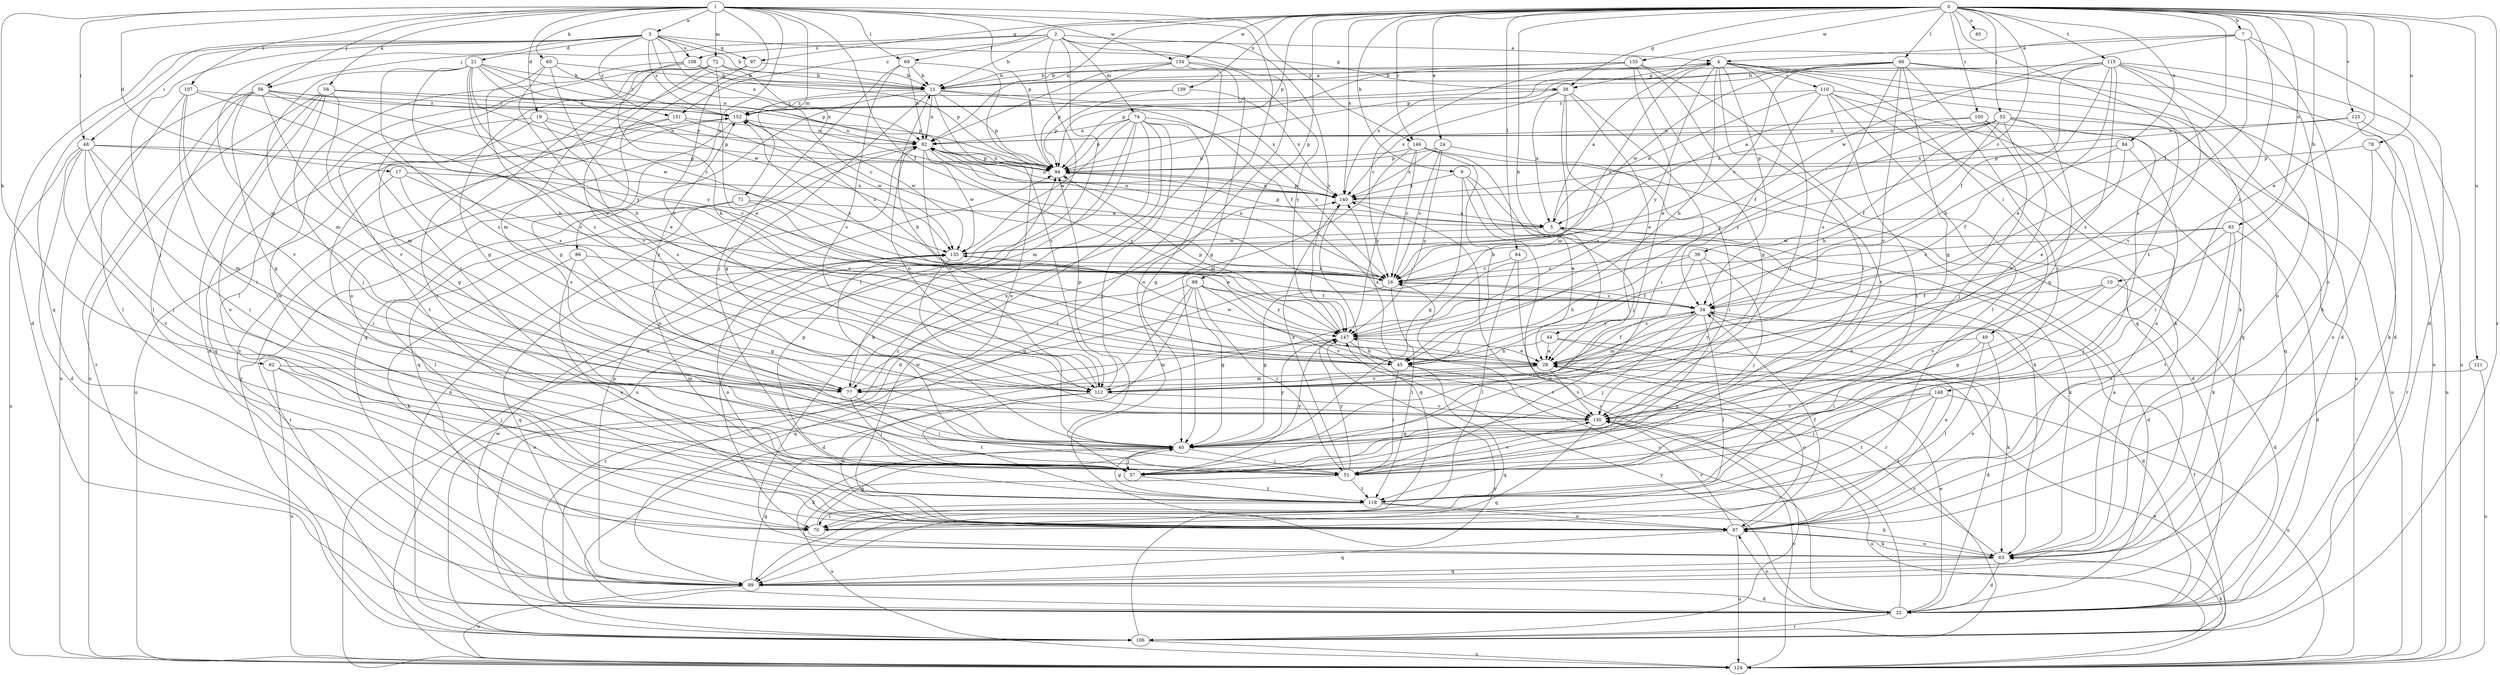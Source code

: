 strict digraph  {
0;
1;
2;
3;
4;
5;
7;
9;
10;
11;
16;
17;
19;
21;
22;
24;
28;
34;
38;
39;
40;
44;
45;
48;
49;
51;
53;
56;
57;
58;
60;
62;
63;
64;
66;
69;
70;
71;
72;
74;
77;
78;
82;
83;
84;
85;
86;
87;
88;
94;
97;
99;
100;
106;
107;
108;
110;
112;
115;
118;
121;
124;
125;
130;
133;
134;
135;
139;
140;
146;
147;
148;
151;
152;
0 -> 7  [label=b];
0 -> 9  [label=b];
0 -> 10  [label=b];
0 -> 16  [label=c];
0 -> 24  [label=e];
0 -> 28  [label=e];
0 -> 34  [label=f];
0 -> 38  [label=g];
0 -> 44  [label=h];
0 -> 53  [label=j];
0 -> 64  [label=l];
0 -> 66  [label=l];
0 -> 78  [label=n];
0 -> 82  [label=n];
0 -> 83  [label=o];
0 -> 84  [label=o];
0 -> 85  [label=o];
0 -> 88  [label=p];
0 -> 94  [label=p];
0 -> 97  [label=q];
0 -> 100  [label=r];
0 -> 106  [label=r];
0 -> 115  [label=t];
0 -> 118  [label=t];
0 -> 121  [label=u];
0 -> 125  [label=v];
0 -> 133  [label=w];
0 -> 134  [label=w];
0 -> 139  [label=x];
0 -> 140  [label=x];
0 -> 146  [label=y];
0 -> 148  [label=z];
0 -> 151  [label=z];
1 -> 3  [label=a];
1 -> 17  [label=d];
1 -> 19  [label=d];
1 -> 34  [label=f];
1 -> 48  [label=i];
1 -> 56  [label=j];
1 -> 58  [label=k];
1 -> 60  [label=k];
1 -> 62  [label=k];
1 -> 69  [label=l];
1 -> 71  [label=m];
1 -> 72  [label=m];
1 -> 86  [label=o];
1 -> 94  [label=p];
1 -> 106  [label=r];
1 -> 107  [label=s];
1 -> 130  [label=v];
1 -> 134  [label=w];
1 -> 146  [label=y];
2 -> 4  [label=a];
2 -> 11  [label=b];
2 -> 56  [label=j];
2 -> 69  [label=l];
2 -> 70  [label=l];
2 -> 74  [label=m];
2 -> 87  [label=o];
2 -> 108  [label=s];
2 -> 124  [label=u];
2 -> 147  [label=y];
3 -> 11  [label=b];
3 -> 21  [label=d];
3 -> 22  [label=d];
3 -> 38  [label=g];
3 -> 48  [label=i];
3 -> 57  [label=j];
3 -> 77  [label=m];
3 -> 82  [label=n];
3 -> 97  [label=q];
3 -> 99  [label=q];
3 -> 108  [label=s];
3 -> 140  [label=x];
3 -> 151  [label=z];
3 -> 152  [label=z];
4 -> 11  [label=b];
4 -> 16  [label=c];
4 -> 22  [label=d];
4 -> 38  [label=g];
4 -> 39  [label=g];
4 -> 45  [label=h];
4 -> 49  [label=i];
4 -> 51  [label=i];
4 -> 57  [label=j];
4 -> 63  [label=k];
4 -> 110  [label=s];
4 -> 147  [label=y];
5 -> 4  [label=a];
5 -> 22  [label=d];
5 -> 63  [label=k];
5 -> 82  [label=n];
5 -> 94  [label=p];
5 -> 135  [label=w];
7 -> 4  [label=a];
7 -> 22  [label=d];
7 -> 87  [label=o];
7 -> 94  [label=p];
7 -> 112  [label=s];
7 -> 135  [label=w];
9 -> 28  [label=e];
9 -> 40  [label=g];
9 -> 63  [label=k];
9 -> 106  [label=r];
9 -> 140  [label=x];
10 -> 22  [label=d];
10 -> 34  [label=f];
10 -> 40  [label=g];
10 -> 130  [label=v];
11 -> 4  [label=a];
11 -> 34  [label=f];
11 -> 40  [label=g];
11 -> 82  [label=n];
11 -> 94  [label=p];
11 -> 99  [label=q];
11 -> 112  [label=s];
11 -> 140  [label=x];
11 -> 152  [label=z];
16 -> 34  [label=f];
16 -> 40  [label=g];
16 -> 82  [label=n];
16 -> 118  [label=t];
16 -> 152  [label=z];
17 -> 16  [label=c];
17 -> 51  [label=i];
17 -> 112  [label=s];
17 -> 140  [label=x];
19 -> 40  [label=g];
19 -> 82  [label=n];
19 -> 94  [label=p];
19 -> 112  [label=s];
19 -> 118  [label=t];
21 -> 11  [label=b];
21 -> 16  [label=c];
21 -> 28  [label=e];
21 -> 45  [label=h];
21 -> 77  [label=m];
21 -> 82  [label=n];
21 -> 94  [label=p];
21 -> 112  [label=s];
21 -> 135  [label=w];
21 -> 147  [label=y];
22 -> 16  [label=c];
22 -> 28  [label=e];
22 -> 87  [label=o];
22 -> 106  [label=r];
22 -> 135  [label=w];
22 -> 140  [label=x];
22 -> 147  [label=y];
24 -> 16  [label=c];
24 -> 51  [label=i];
24 -> 94  [label=p];
24 -> 140  [label=x];
24 -> 147  [label=y];
28 -> 34  [label=f];
28 -> 77  [label=m];
28 -> 87  [label=o];
28 -> 112  [label=s];
28 -> 130  [label=v];
28 -> 147  [label=y];
34 -> 16  [label=c];
34 -> 22  [label=d];
34 -> 40  [label=g];
34 -> 57  [label=j];
34 -> 70  [label=l];
34 -> 77  [label=m];
34 -> 87  [label=o];
34 -> 147  [label=y];
34 -> 152  [label=z];
38 -> 5  [label=a];
38 -> 28  [label=e];
38 -> 51  [label=i];
38 -> 77  [label=m];
38 -> 112  [label=s];
38 -> 140  [label=x];
38 -> 152  [label=z];
39 -> 16  [label=c];
39 -> 45  [label=h];
39 -> 57  [label=j];
39 -> 112  [label=s];
39 -> 130  [label=v];
40 -> 51  [label=i];
40 -> 57  [label=j];
40 -> 63  [label=k];
40 -> 147  [label=y];
44 -> 22  [label=d];
44 -> 28  [label=e];
44 -> 45  [label=h];
44 -> 63  [label=k];
45 -> 11  [label=b];
45 -> 51  [label=i];
45 -> 99  [label=q];
45 -> 130  [label=v];
45 -> 135  [label=w];
45 -> 140  [label=x];
48 -> 16  [label=c];
48 -> 22  [label=d];
48 -> 51  [label=i];
48 -> 57  [label=j];
48 -> 77  [label=m];
48 -> 94  [label=p];
48 -> 118  [label=t];
48 -> 124  [label=u];
49 -> 28  [label=e];
49 -> 51  [label=i];
49 -> 70  [label=l];
49 -> 87  [label=o];
51 -> 118  [label=t];
51 -> 124  [label=u];
51 -> 130  [label=v];
51 -> 135  [label=w];
51 -> 140  [label=x];
51 -> 147  [label=y];
53 -> 34  [label=f];
53 -> 40  [label=g];
53 -> 45  [label=h];
53 -> 82  [label=n];
53 -> 118  [label=t];
53 -> 124  [label=u];
53 -> 130  [label=v];
53 -> 140  [label=x];
53 -> 147  [label=y];
56 -> 28  [label=e];
56 -> 40  [label=g];
56 -> 70  [label=l];
56 -> 77  [label=m];
56 -> 94  [label=p];
56 -> 106  [label=r];
56 -> 124  [label=u];
56 -> 135  [label=w];
56 -> 152  [label=z];
57 -> 118  [label=t];
57 -> 147  [label=y];
58 -> 22  [label=d];
58 -> 57  [label=j];
58 -> 87  [label=o];
58 -> 94  [label=p];
58 -> 124  [label=u];
58 -> 130  [label=v];
58 -> 152  [label=z];
60 -> 11  [label=b];
60 -> 45  [label=h];
60 -> 112  [label=s];
60 -> 147  [label=y];
60 -> 152  [label=z];
62 -> 57  [label=j];
62 -> 77  [label=m];
62 -> 87  [label=o];
62 -> 124  [label=u];
63 -> 5  [label=a];
63 -> 22  [label=d];
63 -> 87  [label=o];
63 -> 99  [label=q];
63 -> 130  [label=v];
64 -> 16  [label=c];
64 -> 70  [label=l];
64 -> 106  [label=r];
66 -> 11  [label=b];
66 -> 16  [label=c];
66 -> 22  [label=d];
66 -> 40  [label=g];
66 -> 51  [label=i];
66 -> 112  [label=s];
66 -> 124  [label=u];
66 -> 130  [label=v];
66 -> 135  [label=w];
66 -> 140  [label=x];
69 -> 11  [label=b];
69 -> 57  [label=j];
69 -> 82  [label=n];
69 -> 87  [label=o];
69 -> 112  [label=s];
70 -> 40  [label=g];
71 -> 5  [label=a];
71 -> 28  [label=e];
71 -> 70  [label=l];
71 -> 106  [label=r];
72 -> 11  [label=b];
72 -> 16  [label=c];
72 -> 28  [label=e];
72 -> 40  [label=g];
72 -> 51  [label=i];
72 -> 87  [label=o];
72 -> 130  [label=v];
74 -> 16  [label=c];
74 -> 22  [label=d];
74 -> 40  [label=g];
74 -> 57  [label=j];
74 -> 63  [label=k];
74 -> 77  [label=m];
74 -> 82  [label=n];
74 -> 94  [label=p];
74 -> 124  [label=u];
74 -> 135  [label=w];
77 -> 51  [label=i];
77 -> 57  [label=j];
77 -> 140  [label=x];
77 -> 152  [label=z];
78 -> 87  [label=o];
78 -> 94  [label=p];
78 -> 106  [label=r];
82 -> 94  [label=p];
82 -> 99  [label=q];
82 -> 112  [label=s];
82 -> 135  [label=w];
82 -> 147  [label=y];
83 -> 16  [label=c];
83 -> 22  [label=d];
83 -> 57  [label=j];
83 -> 63  [label=k];
83 -> 118  [label=t];
83 -> 135  [label=w];
84 -> 28  [label=e];
84 -> 34  [label=f];
84 -> 51  [label=i];
84 -> 94  [label=p];
86 -> 16  [label=c];
86 -> 40  [label=g];
86 -> 63  [label=k];
86 -> 87  [label=o];
87 -> 34  [label=f];
87 -> 63  [label=k];
87 -> 99  [label=q];
87 -> 124  [label=u];
87 -> 130  [label=v];
88 -> 22  [label=d];
88 -> 34  [label=f];
88 -> 40  [label=g];
88 -> 51  [label=i];
88 -> 99  [label=q];
88 -> 106  [label=r];
88 -> 130  [label=v];
88 -> 147  [label=y];
94 -> 82  [label=n];
94 -> 140  [label=x];
97 -> 11  [label=b];
97 -> 40  [label=g];
97 -> 77  [label=m];
99 -> 22  [label=d];
99 -> 40  [label=g];
99 -> 94  [label=p];
99 -> 124  [label=u];
99 -> 152  [label=z];
100 -> 57  [label=j];
100 -> 82  [label=n];
100 -> 87  [label=o];
100 -> 99  [label=q];
100 -> 147  [label=y];
106 -> 34  [label=f];
106 -> 63  [label=k];
106 -> 82  [label=n];
106 -> 124  [label=u];
106 -> 147  [label=y];
107 -> 51  [label=i];
107 -> 70  [label=l];
107 -> 112  [label=s];
107 -> 130  [label=v];
107 -> 152  [label=z];
108 -> 11  [label=b];
108 -> 45  [label=h];
108 -> 70  [label=l];
108 -> 87  [label=o];
108 -> 94  [label=p];
110 -> 5  [label=a];
110 -> 34  [label=f];
110 -> 63  [label=k];
110 -> 70  [label=l];
110 -> 99  [label=q];
110 -> 118  [label=t];
110 -> 124  [label=u];
110 -> 152  [label=z];
112 -> 82  [label=n];
112 -> 87  [label=o];
112 -> 94  [label=p];
112 -> 118  [label=t];
112 -> 130  [label=v];
115 -> 5  [label=a];
115 -> 11  [label=b];
115 -> 28  [label=e];
115 -> 34  [label=f];
115 -> 45  [label=h];
115 -> 63  [label=k];
115 -> 87  [label=o];
115 -> 112  [label=s];
115 -> 124  [label=u];
115 -> 130  [label=v];
115 -> 152  [label=z];
118 -> 40  [label=g];
118 -> 63  [label=k];
118 -> 70  [label=l];
118 -> 82  [label=n];
118 -> 87  [label=o];
118 -> 94  [label=p];
121 -> 112  [label=s];
121 -> 124  [label=u];
124 -> 28  [label=e];
124 -> 130  [label=v];
125 -> 63  [label=k];
125 -> 82  [label=n];
125 -> 124  [label=u];
125 -> 140  [label=x];
130 -> 40  [label=g];
130 -> 99  [label=q];
130 -> 124  [label=u];
133 -> 11  [label=b];
133 -> 16  [label=c];
133 -> 28  [label=e];
133 -> 40  [label=g];
133 -> 94  [label=p];
133 -> 99  [label=q];
133 -> 118  [label=t];
134 -> 11  [label=b];
134 -> 40  [label=g];
134 -> 82  [label=n];
134 -> 94  [label=p];
134 -> 106  [label=r];
134 -> 147  [label=y];
135 -> 16  [label=c];
135 -> 40  [label=g];
135 -> 87  [label=o];
135 -> 99  [label=q];
139 -> 94  [label=p];
139 -> 140  [label=x];
139 -> 152  [label=z];
140 -> 5  [label=a];
140 -> 82  [label=n];
140 -> 94  [label=p];
140 -> 99  [label=q];
146 -> 16  [label=c];
146 -> 22  [label=d];
146 -> 45  [label=h];
146 -> 57  [label=j];
146 -> 77  [label=m];
146 -> 94  [label=p];
146 -> 147  [label=y];
147 -> 28  [label=e];
147 -> 45  [label=h];
147 -> 77  [label=m];
147 -> 94  [label=p];
148 -> 57  [label=j];
148 -> 70  [label=l];
148 -> 118  [label=t];
148 -> 124  [label=u];
148 -> 130  [label=v];
151 -> 51  [label=i];
151 -> 82  [label=n];
151 -> 99  [label=q];
151 -> 135  [label=w];
152 -> 82  [label=n];
152 -> 106  [label=r];
152 -> 124  [label=u];
152 -> 135  [label=w];
}
